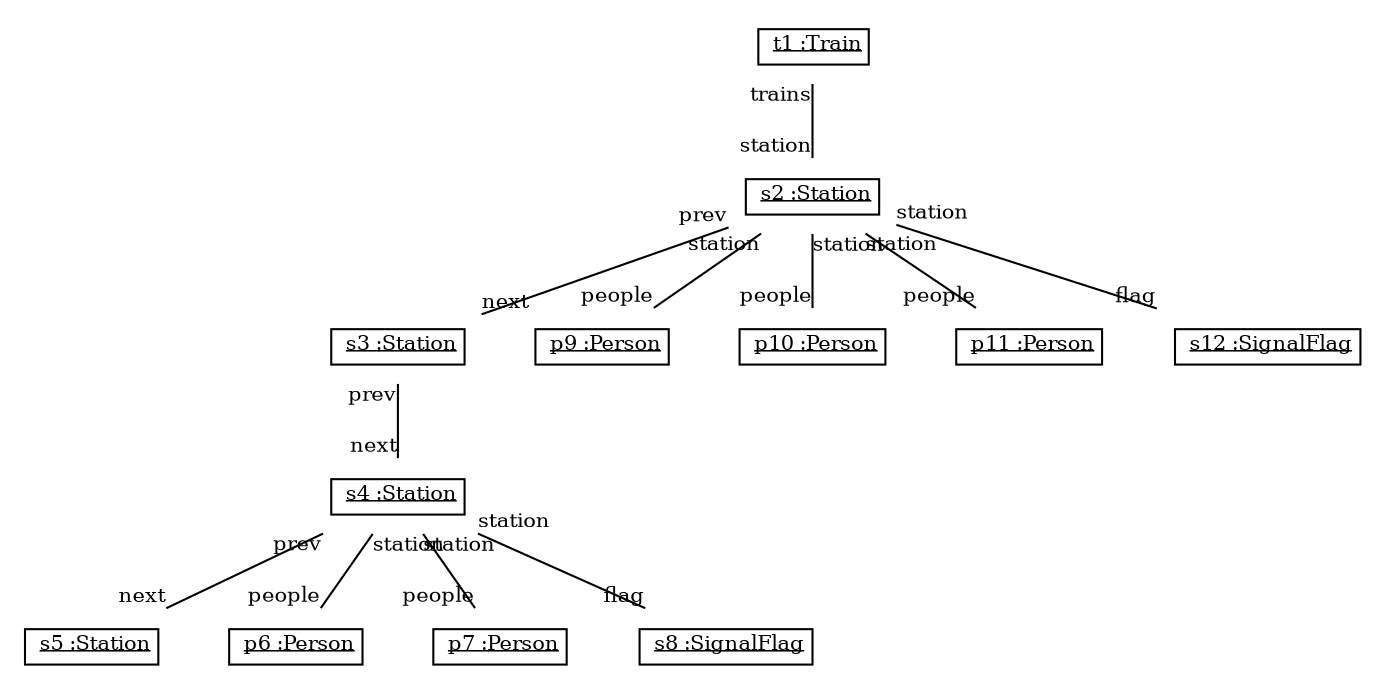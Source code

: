 graph ObjectDiagram {
   node [shape = none, fontsize = 10];
   edge [fontsize = 10];

t1 [label=<<table border='0' cellborder='1' cellspacing='0'> <tr> <td> <u>t1 :Train</u></td></tr></table>>];
s2 [label=<<table border='0' cellborder='1' cellspacing='0'> <tr> <td> <u>s2 :Station</u></td></tr></table>>];
s3 [label=<<table border='0' cellborder='1' cellspacing='0'> <tr> <td> <u>s3 :Station</u></td></tr></table>>];
s4 [label=<<table border='0' cellborder='1' cellspacing='0'> <tr> <td> <u>s4 :Station</u></td></tr></table>>];
s5 [label=<<table border='0' cellborder='1' cellspacing='0'> <tr> <td> <u>s5 :Station</u></td></tr></table>>];
p6 [label=<<table border='0' cellborder='1' cellspacing='0'> <tr> <td> <u>p6 :Person</u></td></tr></table>>];
p7 [label=<<table border='0' cellborder='1' cellspacing='0'> <tr> <td> <u>p7 :Person</u></td></tr></table>>];
s8 [label=<<table border='0' cellborder='1' cellspacing='0'> <tr> <td> <u>s8 :SignalFlag</u></td></tr></table>>];
p9 [label=<<table border='0' cellborder='1' cellspacing='0'> <tr> <td> <u>p9 :Person</u></td></tr></table>>];
p10 [label=<<table border='0' cellborder='1' cellspacing='0'> <tr> <td> <u>p10 :Person</u></td></tr></table>>];
p11 [label=<<table border='0' cellborder='1' cellspacing='0'> <tr> <td> <u>p11 :Person</u></td></tr></table>>];
s12 [label=<<table border='0' cellborder='1' cellspacing='0'> <tr> <td> <u>s12 :SignalFlag</u></td></tr></table>>];

s2 -- p10 [headlabel = "people" taillabel = "station"];
s2 -- p11 [headlabel = "people" taillabel = "station"];
s2 -- p9 [headlabel = "people" taillabel = "station"];
s2 -- s12 [headlabel = "flag" taillabel = "station"];
s2 -- s3 [headlabel = "next" taillabel = "prev"];
s3 -- s4 [headlabel = "next" taillabel = "prev"];
s4 -- p6 [headlabel = "people" taillabel = "station"];
s4 -- p7 [headlabel = "people" taillabel = "station"];
s4 -- s5 [headlabel = "next" taillabel = "prev"];
s4 -- s8 [headlabel = "flag" taillabel = "station"];
t1 -- s2 [headlabel = "station" taillabel = "trains"];
}
